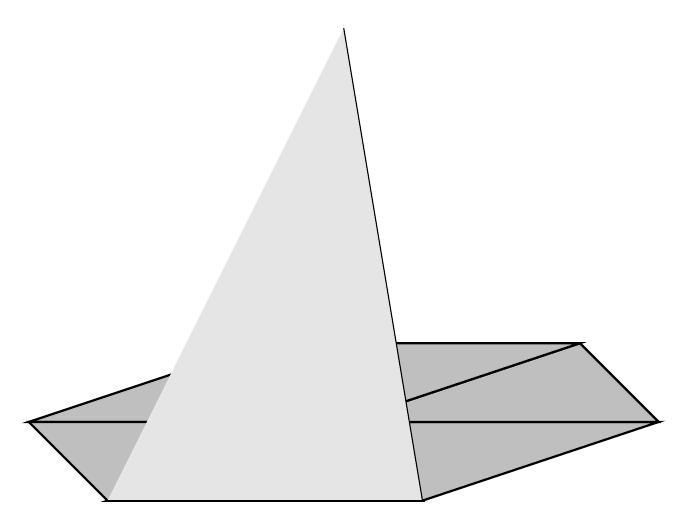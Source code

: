 \begin{tikzpicture}

% Define coordinates for vertices
\coordinate (A) at (0,0);
\coordinate (B) at (4,0);
\coordinate (C) at (7,1);
\coordinate (D) at (6,2);
\coordinate (E) at (2,2);
\coordinate (F) at (-1,1);
\coordinate (P) at (3,1);
\coordinate (Q) at (3,6);

% Draw triangles
\draw[thick] (A) -- (B) -- (P) -- cycle;
\draw[thick,fill={gray!50}] (B) -- (C) -- (P) -- cycle;
\draw[thick,fill={gray!50}] (C) -- (D) -- (P) -- cycle;
\draw[thick,fill={gray!50}] (D) -- (E) -- (P) -- cycle;
\draw[thick,fill={gray!50}] (E) -- (F) -- (P) -- cycle;
\draw[thick,fill={gray!50}] (F) -- (A) -- (P) -- cycle;

% Draw the shape function
\draw[fill={gray!20}] (A) -- (B) -- (Q);

\end{tikzpicture}

%%% Local Variables:
%%% mode: latex
%%% TeX-master: "linear-hat"
%%% End:
